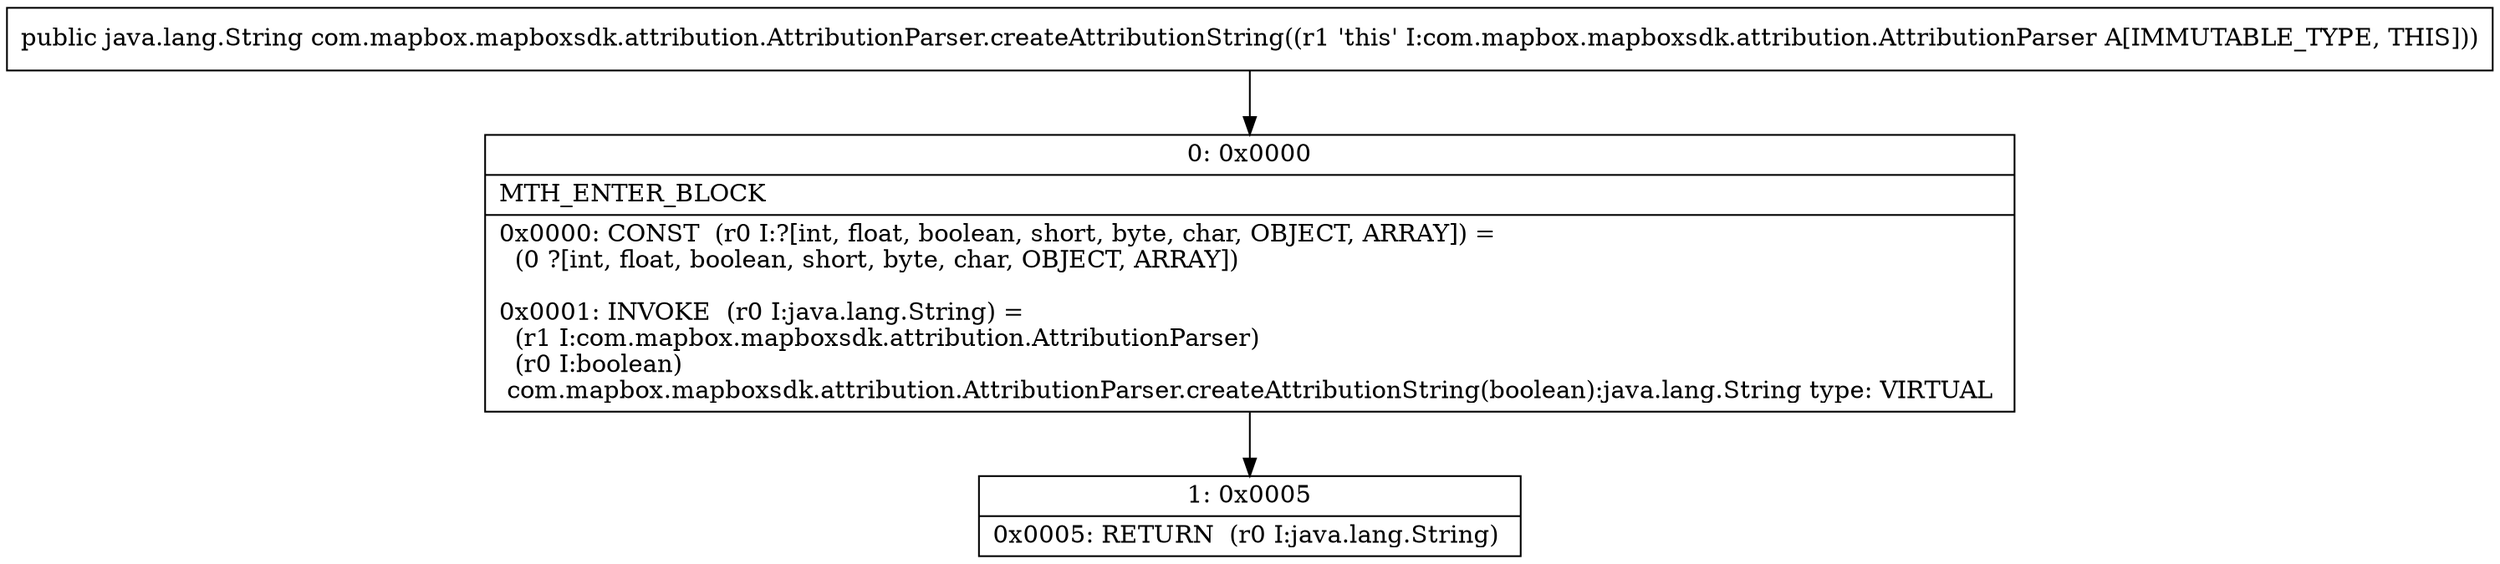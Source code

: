 digraph "CFG forcom.mapbox.mapboxsdk.attribution.AttributionParser.createAttributionString()Ljava\/lang\/String;" {
Node_0 [shape=record,label="{0\:\ 0x0000|MTH_ENTER_BLOCK\l|0x0000: CONST  (r0 I:?[int, float, boolean, short, byte, char, OBJECT, ARRAY]) = \l  (0 ?[int, float, boolean, short, byte, char, OBJECT, ARRAY])\l \l0x0001: INVOKE  (r0 I:java.lang.String) = \l  (r1 I:com.mapbox.mapboxsdk.attribution.AttributionParser)\l  (r0 I:boolean)\l com.mapbox.mapboxsdk.attribution.AttributionParser.createAttributionString(boolean):java.lang.String type: VIRTUAL \l}"];
Node_1 [shape=record,label="{1\:\ 0x0005|0x0005: RETURN  (r0 I:java.lang.String) \l}"];
MethodNode[shape=record,label="{public java.lang.String com.mapbox.mapboxsdk.attribution.AttributionParser.createAttributionString((r1 'this' I:com.mapbox.mapboxsdk.attribution.AttributionParser A[IMMUTABLE_TYPE, THIS])) }"];
MethodNode -> Node_0;
Node_0 -> Node_1;
}


